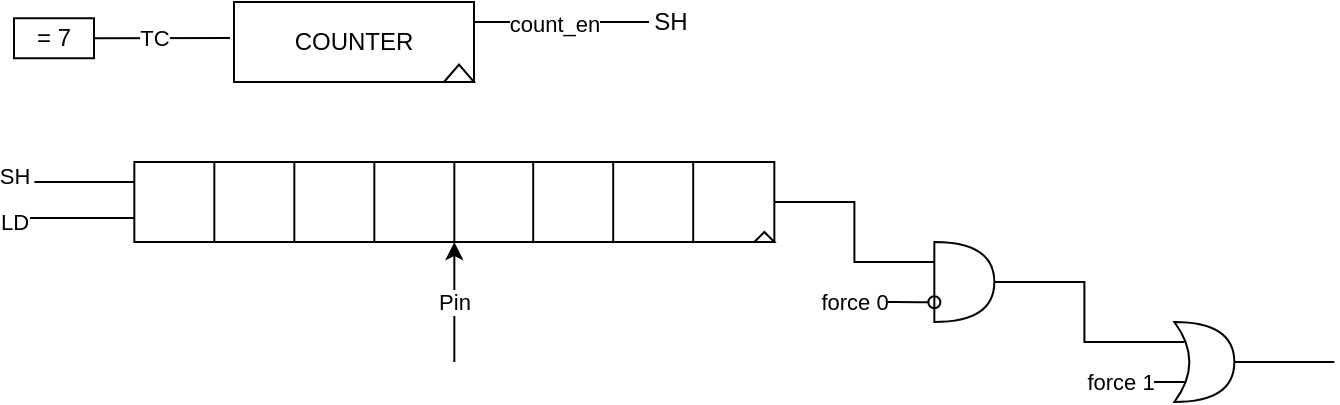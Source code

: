<mxfile version="13.10.5" type="google"><diagram id="S4fYWXtu835OQgn1I5YK" name="Page-1"><mxGraphModel dx="981" dy="548" grid="1" gridSize="10" guides="1" tooltips="1" connect="1" arrows="1" fold="1" page="1" pageScale="1" pageWidth="827" pageHeight="1169" math="0" shadow="0"><root><mxCell id="0"/><mxCell id="1" parent="0"/><mxCell id="EzJb_2AODaSsY35CWrnH-17" style="edgeStyle=orthogonalEdgeStyle;rounded=0;orthogonalLoop=1;jettySize=auto;html=1;entryX=0;entryY=0.25;entryDx=0;entryDy=0;entryPerimeter=0;endArrow=none;endFill=0;" edge="1" parent="1" source="EzJb_2AODaSsY35CWrnH-1" target="EzJb_2AODaSsY35CWrnH-16"><mxGeometry relative="1" as="geometry"/></mxCell><mxCell id="EzJb_2AODaSsY35CWrnH-1" value="" style="rounded=0;whiteSpace=wrap;html=1;" vertex="1" parent="1"><mxGeometry x="100.17" y="120" width="320" height="40" as="geometry"/></mxCell><mxCell id="EzJb_2AODaSsY35CWrnH-2" value="" style="endArrow=none;html=1;" edge="1" parent="1"><mxGeometry width="50" height="50" relative="1" as="geometry"><mxPoint x="140.17" y="160" as="sourcePoint"/><mxPoint x="140.17" y="120" as="targetPoint"/></mxGeometry></mxCell><mxCell id="EzJb_2AODaSsY35CWrnH-3" value="" style="endArrow=none;html=1;" edge="1" parent="1"><mxGeometry width="50" height="50" relative="1" as="geometry"><mxPoint x="180.17" y="160" as="sourcePoint"/><mxPoint x="180.17" y="120" as="targetPoint"/></mxGeometry></mxCell><mxCell id="EzJb_2AODaSsY35CWrnH-4" value="" style="endArrow=none;html=1;" edge="1" parent="1"><mxGeometry width="50" height="50" relative="1" as="geometry"><mxPoint x="220.17" y="160" as="sourcePoint"/><mxPoint x="220.17" y="120" as="targetPoint"/></mxGeometry></mxCell><mxCell id="EzJb_2AODaSsY35CWrnH-5" value="" style="endArrow=none;html=1;" edge="1" parent="1"><mxGeometry width="50" height="50" relative="1" as="geometry"><mxPoint x="260.17" y="160" as="sourcePoint"/><mxPoint x="260.17" y="120" as="targetPoint"/></mxGeometry></mxCell><mxCell id="EzJb_2AODaSsY35CWrnH-6" value="" style="endArrow=none;html=1;" edge="1" parent="1"><mxGeometry width="50" height="50" relative="1" as="geometry"><mxPoint x="299.6" y="160" as="sourcePoint"/><mxPoint x="299.6" y="120" as="targetPoint"/></mxGeometry></mxCell><mxCell id="EzJb_2AODaSsY35CWrnH-7" value="" style="endArrow=none;html=1;" edge="1" parent="1"><mxGeometry width="50" height="50" relative="1" as="geometry"><mxPoint x="339.6" y="160" as="sourcePoint"/><mxPoint x="339.6" y="120" as="targetPoint"/></mxGeometry></mxCell><mxCell id="EzJb_2AODaSsY35CWrnH-8" value="" style="endArrow=none;html=1;" edge="1" parent="1"><mxGeometry width="50" height="50" relative="1" as="geometry"><mxPoint x="379.6" y="160" as="sourcePoint"/><mxPoint x="379.6" y="120" as="targetPoint"/></mxGeometry></mxCell><mxCell id="EzJb_2AODaSsY35CWrnH-10" value="" style="triangle;whiteSpace=wrap;html=1;rotation=-90;" vertex="1" parent="1"><mxGeometry x="412.67" y="152.5" width="5" height="10" as="geometry"/></mxCell><mxCell id="EzJb_2AODaSsY35CWrnH-12" value="" style="endArrow=classic;html=1;" edge="1" parent="1"><mxGeometry width="50" height="50" relative="1" as="geometry"><mxPoint x="260.17" y="220" as="sourcePoint"/><mxPoint x="260.17" y="160" as="targetPoint"/></mxGeometry></mxCell><mxCell id="EzJb_2AODaSsY35CWrnH-25" value="Pin" style="edgeLabel;html=1;align=center;verticalAlign=middle;resizable=0;points=[];" vertex="1" connectable="0" parent="EzJb_2AODaSsY35CWrnH-12"><mxGeometry x="-0.257" y="1" relative="1" as="geometry"><mxPoint x="1" y="-7.62" as="offset"/></mxGeometry></mxCell><mxCell id="EzJb_2AODaSsY35CWrnH-14" value="" style="shape=xor;whiteSpace=wrap;html=1;" vertex="1" parent="1"><mxGeometry x="620.17" y="200" width="30" height="40" as="geometry"/></mxCell><mxCell id="EzJb_2AODaSsY35CWrnH-18" style="edgeStyle=orthogonalEdgeStyle;rounded=0;orthogonalLoop=1;jettySize=auto;html=1;entryX=0.175;entryY=0.25;entryDx=0;entryDy=0;entryPerimeter=0;endArrow=none;endFill=0;" edge="1" parent="1" source="EzJb_2AODaSsY35CWrnH-16" target="EzJb_2AODaSsY35CWrnH-14"><mxGeometry relative="1" as="geometry"/></mxCell><mxCell id="EzJb_2AODaSsY35CWrnH-16" value="" style="shape=or;whiteSpace=wrap;html=1;" vertex="1" parent="1"><mxGeometry x="500.17" y="160" width="30" height="40" as="geometry"/></mxCell><mxCell id="EzJb_2AODaSsY35CWrnH-19" value="" style="endArrow=oval;html=1;endFill=0;" edge="1" parent="1"><mxGeometry width="50" height="50" relative="1" as="geometry"><mxPoint x="464.17" y="189.86" as="sourcePoint"/><mxPoint x="500.17" y="190.15" as="targetPoint"/><Array as="points"><mxPoint x="490.17" y="190.15"/></Array></mxGeometry></mxCell><mxCell id="EzJb_2AODaSsY35CWrnH-24" value="force 0" style="edgeLabel;html=1;align=center;verticalAlign=middle;resizable=0;points=[];" vertex="1" connectable="0" parent="EzJb_2AODaSsY35CWrnH-19"><mxGeometry x="-0.024" y="1" relative="1" as="geometry"><mxPoint x="-21.63" y="0.94" as="offset"/></mxGeometry></mxCell><mxCell id="EzJb_2AODaSsY35CWrnH-20" value="" style="endArrow=none;html=1;entryX=0.175;entryY=0.75;entryDx=0;entryDy=0;entryPerimeter=0;endFill=0;" edge="1" parent="1" target="EzJb_2AODaSsY35CWrnH-14"><mxGeometry width="50" height="50" relative="1" as="geometry"><mxPoint x="580.17" y="230" as="sourcePoint"/><mxPoint x="620.17" y="230" as="targetPoint"/></mxGeometry></mxCell><mxCell id="EzJb_2AODaSsY35CWrnH-23" value="force 1" style="edgeLabel;html=1;align=center;verticalAlign=middle;resizable=0;points=[];" vertex="1" connectable="0" parent="EzJb_2AODaSsY35CWrnH-20"><mxGeometry x="-0.447" relative="1" as="geometry"><mxPoint as="offset"/></mxGeometry></mxCell><mxCell id="EzJb_2AODaSsY35CWrnH-22" value="" style="endArrow=none;html=1;endFill=0;" edge="1" parent="1"><mxGeometry width="50" height="50" relative="1" as="geometry"><mxPoint x="650.17" y="220" as="sourcePoint"/><mxPoint x="700.17" y="220" as="targetPoint"/></mxGeometry></mxCell><mxCell id="EzJb_2AODaSsY35CWrnH-27" value="COUNTER" style="rounded=0;whiteSpace=wrap;html=1;" vertex="1" parent="1"><mxGeometry x="150" y="40" width="120" height="40" as="geometry"/></mxCell><mxCell id="EzJb_2AODaSsY35CWrnH-32" style="edgeStyle=orthogonalEdgeStyle;rounded=0;orthogonalLoop=1;jettySize=auto;html=1;exitX=1;exitY=0.25;exitDx=0;exitDy=0;endArrow=none;endFill=0;" edge="1" parent="1" source="EzJb_2AODaSsY35CWrnH-27"><mxGeometry relative="1" as="geometry"><mxPoint x="357.5" y="50" as="targetPoint"/><mxPoint x="237.5" y="40" as="sourcePoint"/><Array as="points"><mxPoint x="327.5" y="50"/></Array></mxGeometry></mxCell><mxCell id="EzJb_2AODaSsY35CWrnH-33" value="count_en" style="edgeLabel;html=1;align=center;verticalAlign=middle;resizable=0;points=[];" vertex="1" connectable="0" parent="EzJb_2AODaSsY35CWrnH-32"><mxGeometry x="-0.296" y="-1" relative="1" as="geometry"><mxPoint x="9.05" as="offset"/></mxGeometry></mxCell><mxCell id="EzJb_2AODaSsY35CWrnH-35" value="SH" style="text;html=1;align=center;verticalAlign=middle;resizable=0;points=[];autosize=1;" vertex="1" parent="1"><mxGeometry x="352.5" y="40" width="30" height="20" as="geometry"/></mxCell><mxCell id="EzJb_2AODaSsY35CWrnH-40" value="" style="endArrow=none;html=1;entryX=0;entryY=0.25;entryDx=0;entryDy=0;" edge="1" parent="1" target="EzJb_2AODaSsY35CWrnH-1"><mxGeometry width="50" height="50" relative="1" as="geometry"><mxPoint x="50.17" y="130" as="sourcePoint"/><mxPoint x="160.17" y="190" as="targetPoint"/></mxGeometry></mxCell><mxCell id="EzJb_2AODaSsY35CWrnH-41" value="SH" style="edgeLabel;html=1;align=center;verticalAlign=middle;resizable=0;points=[];" vertex="1" connectable="0" parent="EzJb_2AODaSsY35CWrnH-40"><mxGeometry x="0.163" y="3" relative="1" as="geometry"><mxPoint x="-39.14" as="offset"/></mxGeometry></mxCell><mxCell id="EzJb_2AODaSsY35CWrnH-42" value="" style="endArrow=none;html=1;" edge="1" parent="1"><mxGeometry width="50" height="50" relative="1" as="geometry"><mxPoint x="40.17" y="148" as="sourcePoint"/><mxPoint x="100.17" y="148" as="targetPoint"/><Array as="points"/></mxGeometry></mxCell><mxCell id="EzJb_2AODaSsY35CWrnH-45" value="LD" style="edgeLabel;html=1;align=center;verticalAlign=middle;resizable=0;points=[];" vertex="1" connectable="0" parent="EzJb_2AODaSsY35CWrnH-42"><mxGeometry x="-0.462" y="-2" relative="1" as="geometry"><mxPoint x="-16" as="offset"/></mxGeometry></mxCell><mxCell id="EzJb_2AODaSsY35CWrnH-46" value="" style="endArrow=none;html=1;exitX=1;exitY=0.5;exitDx=0;exitDy=0;" edge="1" parent="1" source="EzJb_2AODaSsY35CWrnH-49"><mxGeometry width="50" height="50" relative="1" as="geometry"><mxPoint x="107.5" y="50" as="sourcePoint"/><mxPoint x="148" y="58" as="targetPoint"/><Array as="points"/></mxGeometry></mxCell><mxCell id="EzJb_2AODaSsY35CWrnH-47" value="TC" style="edgeLabel;html=1;align=center;verticalAlign=middle;resizable=0;points=[];" vertex="1" connectable="0" parent="EzJb_2AODaSsY35CWrnH-46"><mxGeometry x="0.253" y="2" relative="1" as="geometry"><mxPoint x="-12.28" y="2.18" as="offset"/></mxGeometry></mxCell><mxCell id="EzJb_2AODaSsY35CWrnH-49" value="= 7" style="rounded=0;whiteSpace=wrap;html=1;" vertex="1" parent="1"><mxGeometry x="40" y="48.13" width="40" height="20" as="geometry"/></mxCell><mxCell id="EzJb_2AODaSsY35CWrnH-54" value="" style="triangle;whiteSpace=wrap;html=1;rotation=-90;" vertex="1" parent="1"><mxGeometry x="258.13" y="68.13" width="8.75" height="15" as="geometry"/></mxCell></root></mxGraphModel></diagram></mxfile>